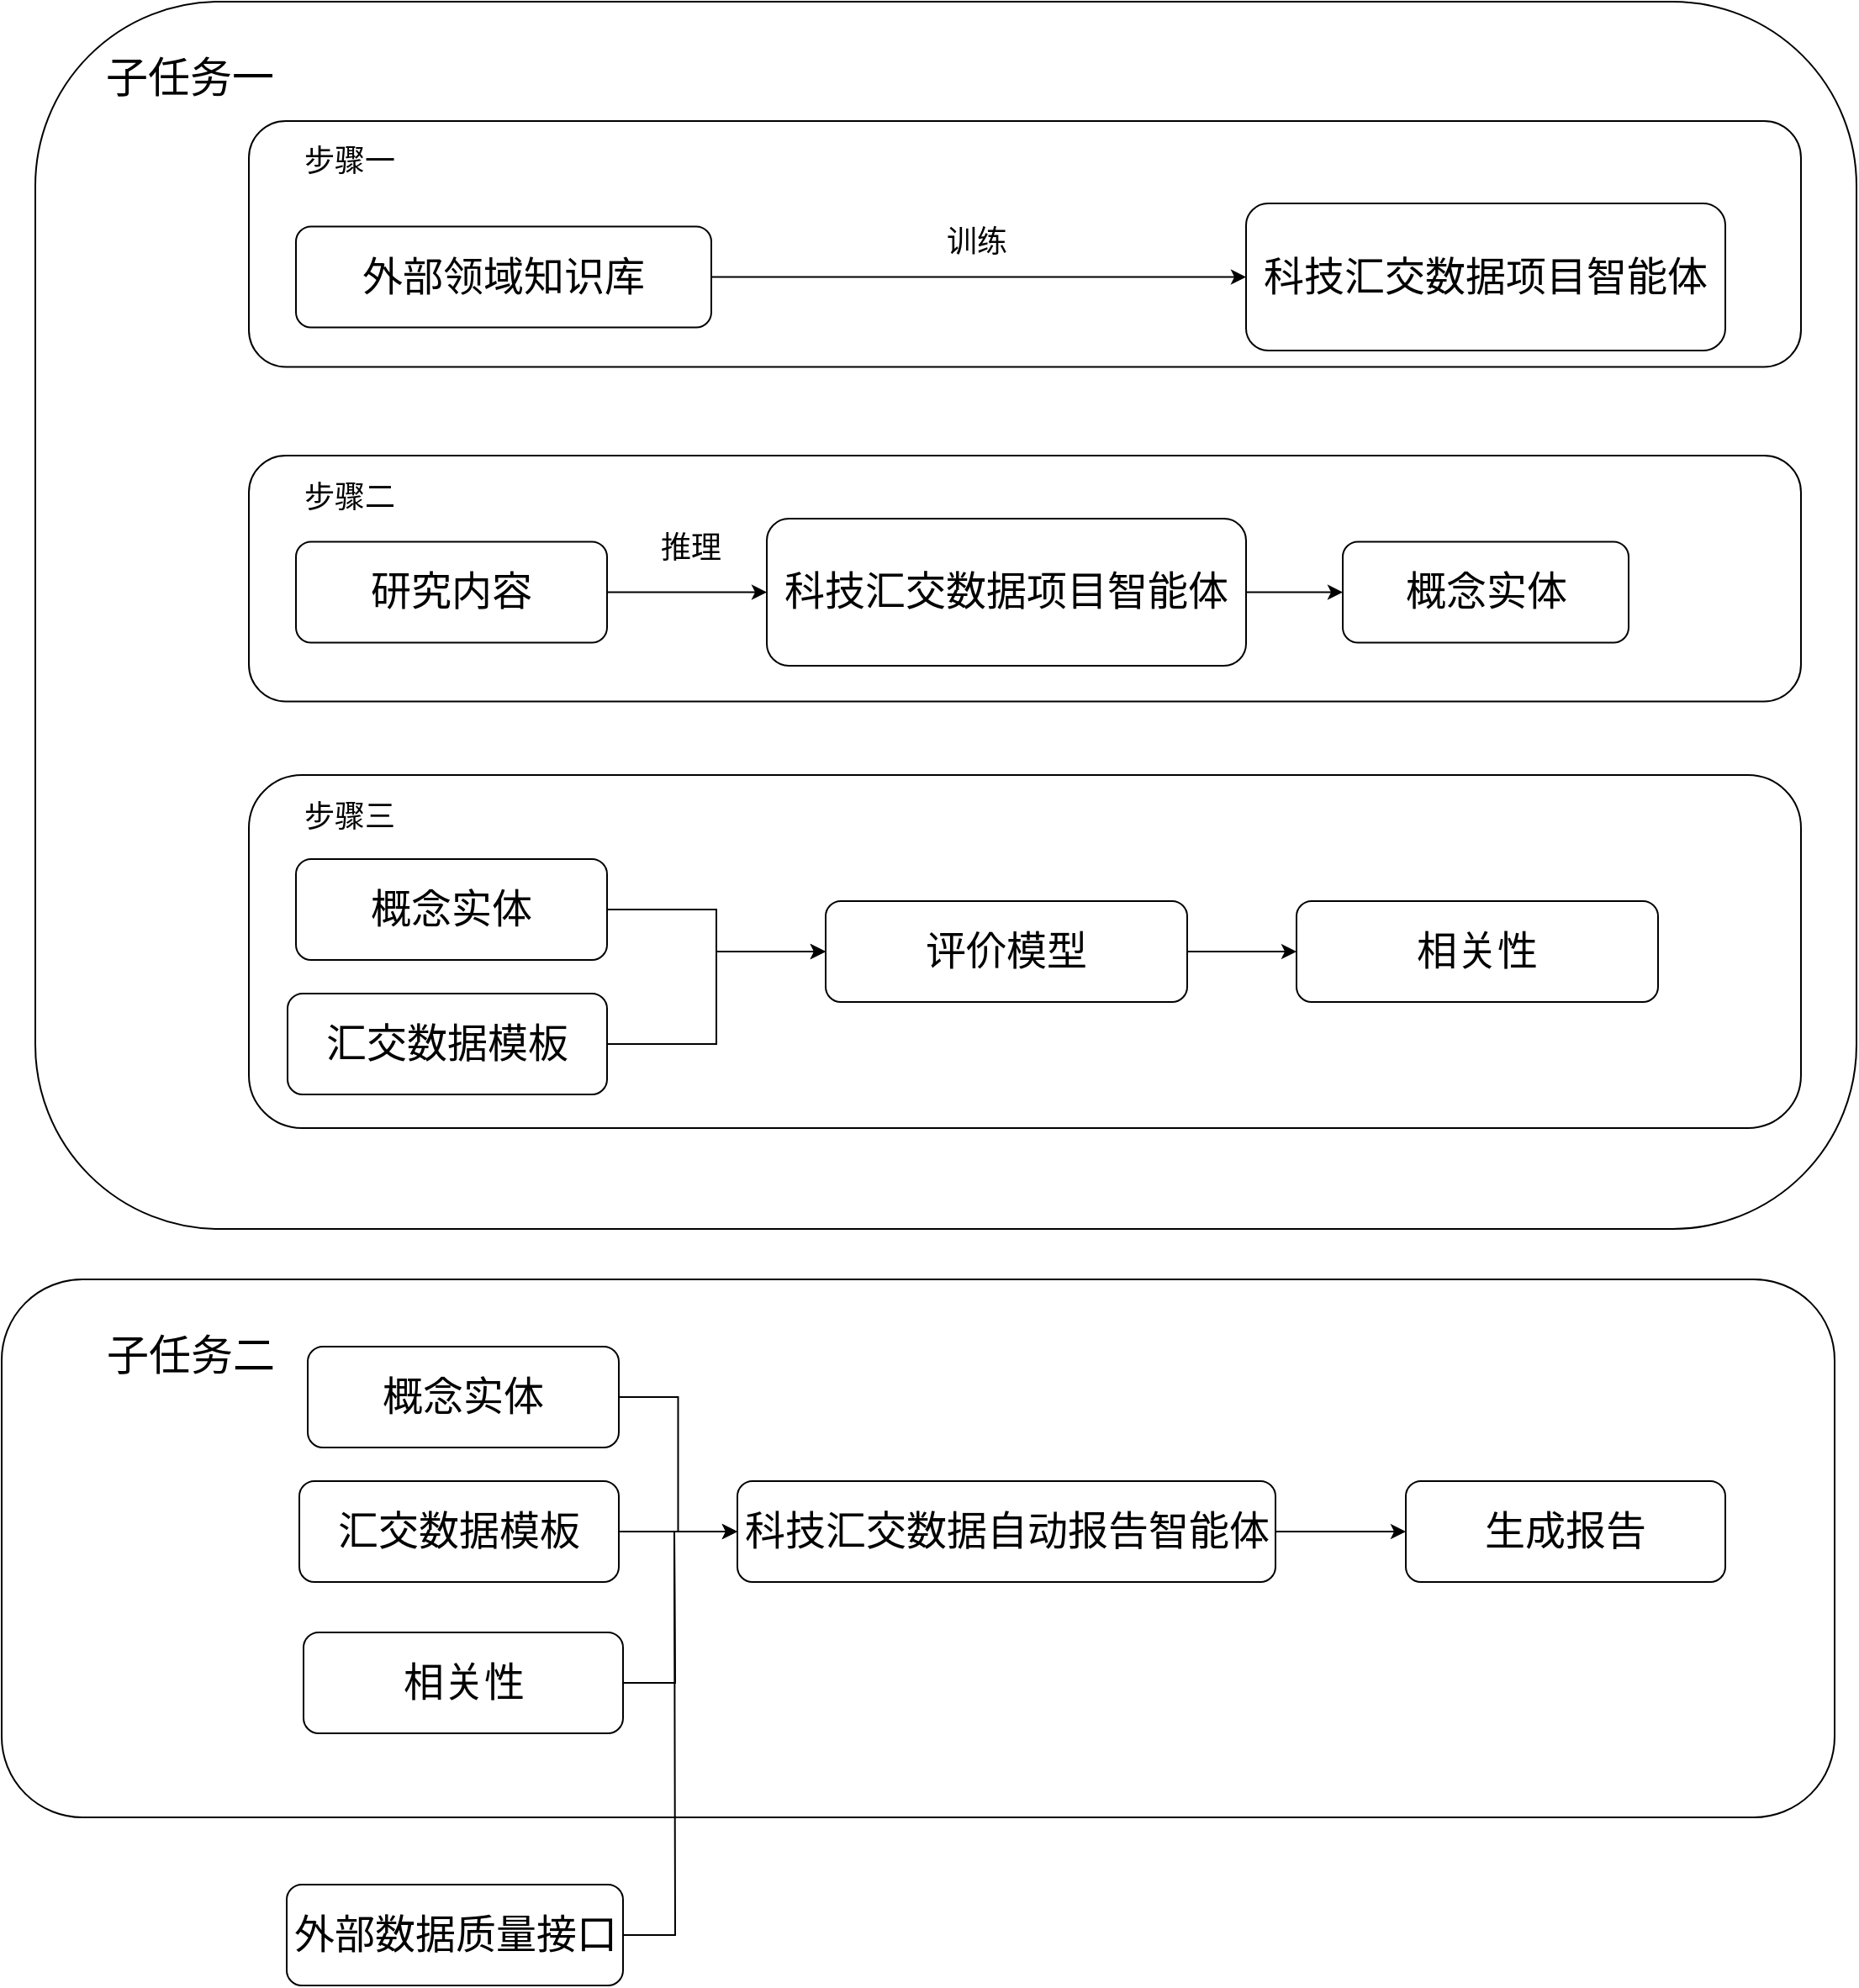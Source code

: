 <mxfile version="24.7.8">
  <diagram name="第 1 页" id="zKvOFfaTHT5-SVP7cOSt">
    <mxGraphModel dx="3434" dy="2525" grid="1" gridSize="10" guides="1" tooltips="1" connect="1" arrows="1" fold="1" page="1" pageScale="1" pageWidth="827" pageHeight="1169" math="0" shadow="0">
      <root>
        <mxCell id="0" />
        <mxCell id="1" parent="0" />
        <mxCell id="U46tP_3I2k7W18DiitfZ-75" value="" style="rounded=1;whiteSpace=wrap;html=1;" vertex="1" parent="1">
          <mxGeometry x="-20" y="-240" width="1083" height="730" as="geometry" />
        </mxCell>
        <mxCell id="U46tP_3I2k7W18DiitfZ-69" value="" style="rounded=1;whiteSpace=wrap;html=1;" vertex="1" parent="1">
          <mxGeometry x="107" y="220" width="923" height="210" as="geometry" />
        </mxCell>
        <mxCell id="U46tP_3I2k7W18DiitfZ-62" value="" style="rounded=1;whiteSpace=wrap;html=1;" vertex="1" parent="1">
          <mxGeometry x="107" y="30" width="923" height="146.25" as="geometry" />
        </mxCell>
        <mxCell id="U46tP_3I2k7W18DiitfZ-60" value="" style="rounded=1;whiteSpace=wrap;html=1;" vertex="1" parent="1">
          <mxGeometry x="107" y="-169" width="923" height="146.25" as="geometry" />
        </mxCell>
        <mxCell id="U46tP_3I2k7W18DiitfZ-2" value="&lt;p style=&quot;margin: 0pt 0pt 0.0pt;&quot; class=&quot;MsoNormal&quot;&gt;&lt;font face=&quot;等线&quot; style=&quot;font-size: 24px;&quot;&gt;科技汇交数据项目智能体&lt;/font&gt;&lt;/p&gt;" style="rounded=1;whiteSpace=wrap;html=1;" vertex="1" parent="1">
          <mxGeometry x="700" y="-120" width="285" height="87.5" as="geometry" />
        </mxCell>
        <mxCell id="U46tP_3I2k7W18DiitfZ-5" value="&lt;p style=&quot;margin: 0pt 0pt 0.0pt; text-align: justify; font-size: 25px;&quot; class=&quot;MsoNormal&quot;&gt;&lt;font face=&quot;等线&quot;&gt;子任务一&lt;/font&gt;&lt;/p&gt;" style="text;html=1;align=center;verticalAlign=middle;whiteSpace=wrap;rounded=0;" vertex="1" parent="1">
          <mxGeometry x="7.5" y="-210" width="127.5" height="30" as="geometry" />
        </mxCell>
        <mxCell id="U46tP_3I2k7W18DiitfZ-74" style="edgeStyle=orthogonalEdgeStyle;rounded=0;orthogonalLoop=1;jettySize=auto;html=1;exitX=1;exitY=0.5;exitDx=0;exitDy=0;entryX=0;entryY=0.5;entryDx=0;entryDy=0;" edge="1" parent="1" source="U46tP_3I2k7W18DiitfZ-8" target="U46tP_3I2k7W18DiitfZ-25">
          <mxGeometry relative="1" as="geometry" />
        </mxCell>
        <mxCell id="U46tP_3I2k7W18DiitfZ-8" value="&lt;p style=&quot;margin: 0pt 0pt 0.0pt; text-align: justify;&quot; class=&quot;MsoNormal&quot;&gt;&lt;font face=&quot;等线&quot; style=&quot;font-size: 24px;&quot;&gt;评价模型&lt;/font&gt;&lt;/p&gt;" style="rounded=1;whiteSpace=wrap;html=1;" vertex="1" parent="1">
          <mxGeometry x="450" y="295" width="215" height="60" as="geometry" />
        </mxCell>
        <mxCell id="U46tP_3I2k7W18DiitfZ-11" value="" style="rounded=1;whiteSpace=wrap;html=1;" vertex="1" parent="1">
          <mxGeometry x="-40" y="520" width="1090" height="320" as="geometry" />
        </mxCell>
        <mxCell id="U46tP_3I2k7W18DiitfZ-13" value="&lt;p style=&quot;margin: 0pt 0pt 0.0pt; text-align: justify; font-size: 25px;&quot; class=&quot;MsoNormal&quot;&gt;&lt;font face=&quot;等线&quot;&gt;子任务二&lt;/font&gt;&lt;/p&gt;" style="text;html=1;align=center;verticalAlign=middle;whiteSpace=wrap;rounded=0;" vertex="1" parent="1">
          <mxGeometry y="550" width="145" height="30" as="geometry" />
        </mxCell>
        <mxCell id="U46tP_3I2k7W18DiitfZ-46" style="edgeStyle=orthogonalEdgeStyle;rounded=0;orthogonalLoop=1;jettySize=auto;html=1;exitX=1;exitY=0.5;exitDx=0;exitDy=0;entryX=0;entryY=0.5;entryDx=0;entryDy=0;" edge="1" parent="1" source="U46tP_3I2k7W18DiitfZ-14" target="U46tP_3I2k7W18DiitfZ-31">
          <mxGeometry relative="1" as="geometry" />
        </mxCell>
        <mxCell id="U46tP_3I2k7W18DiitfZ-14" value="&lt;p style=&quot;margin: 0pt 0pt 0.0pt; text-align: justify;&quot; class=&quot;MsoNormal&quot;&gt;&lt;span style=&quot;font-family: 等线; font-size: 24px; text-align: center;&quot;&gt;科技汇交数据自动报告智能体&lt;/span&gt;&lt;br&gt;&lt;/p&gt;" style="rounded=1;whiteSpace=wrap;html=1;" vertex="1" parent="1">
          <mxGeometry x="397.5" y="640" width="320" height="60" as="geometry" />
        </mxCell>
        <mxCell id="U46tP_3I2k7W18DiitfZ-65" style="edgeStyle=orthogonalEdgeStyle;rounded=0;orthogonalLoop=1;jettySize=auto;html=1;exitX=1;exitY=0.5;exitDx=0;exitDy=0;entryX=0;entryY=0.5;entryDx=0;entryDy=0;" edge="1" parent="1" source="U46tP_3I2k7W18DiitfZ-15" target="U46tP_3I2k7W18DiitfZ-64">
          <mxGeometry relative="1" as="geometry" />
        </mxCell>
        <mxCell id="U46tP_3I2k7W18DiitfZ-15" value="&lt;font style=&quot;font-size: 24px;&quot; face=&quot;等线&quot;&gt;研究内容&lt;/font&gt;" style="rounded=1;whiteSpace=wrap;html=1;" vertex="1" parent="1">
          <mxGeometry x="135" y="81.25" width="185" height="60" as="geometry" />
        </mxCell>
        <mxCell id="U46tP_3I2k7W18DiitfZ-73" style="edgeStyle=orthogonalEdgeStyle;rounded=0;orthogonalLoop=1;jettySize=auto;html=1;exitX=1;exitY=0.5;exitDx=0;exitDy=0;entryX=0;entryY=0.5;entryDx=0;entryDy=0;" edge="1" parent="1" source="U46tP_3I2k7W18DiitfZ-16" target="U46tP_3I2k7W18DiitfZ-8">
          <mxGeometry relative="1" as="geometry">
            <mxPoint x="390" y="330" as="targetPoint" />
          </mxGeometry>
        </mxCell>
        <mxCell id="U46tP_3I2k7W18DiitfZ-16" value="&lt;font style=&quot;font-size: 24px;&quot; face=&quot;等线&quot;&gt;汇交数据模板&lt;/font&gt;" style="rounded=1;whiteSpace=wrap;html=1;" vertex="1" parent="1">
          <mxGeometry x="130" y="350" width="190" height="60" as="geometry" />
        </mxCell>
        <mxCell id="U46tP_3I2k7W18DiitfZ-23" value="&lt;p style=&quot;margin: 0pt 0pt 0.0pt; text-align: justify;&quot; class=&quot;MsoNormal&quot;&gt;&lt;font face=&quot;等线&quot; style=&quot;font-size: 24px;&quot;&gt;概念实体&lt;/font&gt;&lt;/p&gt;" style="rounded=1;whiteSpace=wrap;html=1;" vertex="1" parent="1">
          <mxGeometry x="757.5" y="81.25" width="170" height="60" as="geometry" />
        </mxCell>
        <mxCell id="U46tP_3I2k7W18DiitfZ-25" value="&lt;p style=&quot;margin: 0pt 0pt 0.0pt; text-align: justify;&quot; class=&quot;MsoNormal&quot;&gt;&lt;font face=&quot;等线&quot; style=&quot;font-size: 24px;&quot;&gt;相关性&lt;/font&gt;&lt;/p&gt;" style="rounded=1;whiteSpace=wrap;html=1;" vertex="1" parent="1">
          <mxGeometry x="730" y="295" width="215" height="60" as="geometry" />
        </mxCell>
        <mxCell id="U46tP_3I2k7W18DiitfZ-85" style="edgeStyle=orthogonalEdgeStyle;rounded=0;orthogonalLoop=1;jettySize=auto;html=1;exitX=1;exitY=0.5;exitDx=0;exitDy=0;endArrow=none;endFill=0;" edge="1" parent="1" source="U46tP_3I2k7W18DiitfZ-27">
          <mxGeometry relative="1" as="geometry">
            <mxPoint x="360" y="670" as="targetPoint" />
          </mxGeometry>
        </mxCell>
        <mxCell id="U46tP_3I2k7W18DiitfZ-27" value="&lt;p class=&quot;MsoNormal&quot;&gt;&lt;font style=&quot;font-size: 24px;&quot; face=&quot;等线&quot;&gt;外部数据质量接口&lt;/font&gt;&lt;/p&gt;" style="rounded=1;whiteSpace=wrap;html=1;" vertex="1" parent="1">
          <mxGeometry x="129.5" y="880" width="200" height="60" as="geometry" />
        </mxCell>
        <mxCell id="U46tP_3I2k7W18DiitfZ-31" value="&lt;p style=&quot;margin: 0pt 0pt 0.0pt; text-align: justify;&quot; class=&quot;MsoNormal&quot;&gt;&lt;font face=&quot;Arial&quot;&gt;&lt;span style=&quot;font-size: 24px;&quot;&gt;生成报告&lt;/span&gt;&lt;/font&gt;&lt;/p&gt;" style="rounded=1;whiteSpace=wrap;html=1;" vertex="1" parent="1">
          <mxGeometry x="795" y="640" width="190" height="60" as="geometry" />
        </mxCell>
        <mxCell id="U46tP_3I2k7W18DiitfZ-59" style="edgeStyle=orthogonalEdgeStyle;rounded=0;orthogonalLoop=1;jettySize=auto;html=1;exitX=1;exitY=0.5;exitDx=0;exitDy=0;entryX=0;entryY=0.5;entryDx=0;entryDy=0;" edge="1" parent="1" source="U46tP_3I2k7W18DiitfZ-50" target="U46tP_3I2k7W18DiitfZ-2">
          <mxGeometry relative="1" as="geometry" />
        </mxCell>
        <mxCell id="U46tP_3I2k7W18DiitfZ-50" value="&lt;p style=&quot;margin: 0pt 0pt 0.0pt; text-align: justify;&quot; class=&quot;MsoNormal&quot;&gt;&lt;font face=&quot;等线&quot; style=&quot;font-size: 24px;&quot;&gt;外部领域知识库&lt;/font&gt;&lt;/p&gt;" style="rounded=1;whiteSpace=wrap;html=1;" vertex="1" parent="1">
          <mxGeometry x="135" y="-106.25" width="247" height="60" as="geometry" />
        </mxCell>
        <mxCell id="U46tP_3I2k7W18DiitfZ-57" value="&lt;font style=&quot;font-size: 18px;&quot; face=&quot;等线&quot;&gt;训练&lt;/font&gt;" style="text;html=1;align=center;verticalAlign=middle;whiteSpace=wrap;rounded=0;" vertex="1" parent="1">
          <mxGeometry x="510" y="-111.87" width="60" height="30" as="geometry" />
        </mxCell>
        <mxCell id="U46tP_3I2k7W18DiitfZ-61" value="&lt;font style=&quot;font-size: 18px;&quot; face=&quot;等线&quot;&gt;步骤一&lt;/font&gt;" style="text;html=1;align=center;verticalAlign=middle;whiteSpace=wrap;rounded=0;" vertex="1" parent="1">
          <mxGeometry x="137" y="-160" width="60" height="30" as="geometry" />
        </mxCell>
        <mxCell id="U46tP_3I2k7W18DiitfZ-63" value="&lt;font style=&quot;font-size: 18px;&quot; face=&quot;等线&quot;&gt;步骤二&lt;/font&gt;" style="text;html=1;align=center;verticalAlign=middle;whiteSpace=wrap;rounded=0;" vertex="1" parent="1">
          <mxGeometry x="137" y="40" width="60" height="30" as="geometry" />
        </mxCell>
        <mxCell id="U46tP_3I2k7W18DiitfZ-67" style="edgeStyle=orthogonalEdgeStyle;rounded=0;orthogonalLoop=1;jettySize=auto;html=1;exitX=1;exitY=0.5;exitDx=0;exitDy=0;" edge="1" parent="1" source="U46tP_3I2k7W18DiitfZ-64" target="U46tP_3I2k7W18DiitfZ-23">
          <mxGeometry relative="1" as="geometry" />
        </mxCell>
        <mxCell id="U46tP_3I2k7W18DiitfZ-64" value="&lt;p style=&quot;margin: 0pt 0pt 0.0pt;&quot; class=&quot;MsoNormal&quot;&gt;&lt;font face=&quot;等线&quot; style=&quot;font-size: 24px;&quot;&gt;科技汇交数据项目智能体&lt;/font&gt;&lt;/p&gt;" style="rounded=1;whiteSpace=wrap;html=1;" vertex="1" parent="1">
          <mxGeometry x="415" y="67.5" width="285" height="87.5" as="geometry" />
        </mxCell>
        <mxCell id="U46tP_3I2k7W18DiitfZ-66" value="&lt;font style=&quot;font-size: 18px;&quot; face=&quot;等线&quot;&gt;推理&lt;/font&gt;" style="text;html=1;align=center;verticalAlign=middle;whiteSpace=wrap;rounded=0;" vertex="1" parent="1">
          <mxGeometry x="340" y="70" width="60" height="30" as="geometry" />
        </mxCell>
        <mxCell id="U46tP_3I2k7W18DiitfZ-68" value="&lt;font style=&quot;font-size: 18px;&quot; face=&quot;等线&quot;&gt;步骤三&lt;/font&gt;" style="text;html=1;align=center;verticalAlign=middle;whiteSpace=wrap;rounded=0;" vertex="1" parent="1">
          <mxGeometry x="137" y="230" width="60" height="30" as="geometry" />
        </mxCell>
        <mxCell id="U46tP_3I2k7W18DiitfZ-72" style="edgeStyle=orthogonalEdgeStyle;rounded=0;orthogonalLoop=1;jettySize=auto;html=1;exitX=1;exitY=0.5;exitDx=0;exitDy=0;entryX=0;entryY=0.5;entryDx=0;entryDy=0;" edge="1" parent="1" source="U46tP_3I2k7W18DiitfZ-71" target="U46tP_3I2k7W18DiitfZ-8">
          <mxGeometry relative="1" as="geometry" />
        </mxCell>
        <mxCell id="U46tP_3I2k7W18DiitfZ-71" value="&lt;p style=&quot;margin: 0pt 0pt 0.0pt; text-align: justify;&quot; class=&quot;MsoNormal&quot;&gt;&lt;font face=&quot;等线&quot; style=&quot;font-size: 24px;&quot;&gt;概念实体&lt;/font&gt;&lt;/p&gt;" style="rounded=1;whiteSpace=wrap;html=1;" vertex="1" parent="1">
          <mxGeometry x="135" y="270" width="185" height="60" as="geometry" />
        </mxCell>
        <mxCell id="U46tP_3I2k7W18DiitfZ-84" style="edgeStyle=orthogonalEdgeStyle;rounded=0;orthogonalLoop=1;jettySize=auto;html=1;exitX=1;exitY=0.5;exitDx=0;exitDy=0;endArrow=none;endFill=0;" edge="1" parent="1" source="U46tP_3I2k7W18DiitfZ-76">
          <mxGeometry relative="1" as="geometry">
            <mxPoint x="360" y="670" as="targetPoint" />
          </mxGeometry>
        </mxCell>
        <mxCell id="U46tP_3I2k7W18DiitfZ-76" value="&lt;p style=&quot;margin: 0pt 0pt 0.0pt; text-align: justify;&quot; class=&quot;MsoNormal&quot;&gt;&lt;font face=&quot;等线&quot; style=&quot;font-size: 24px;&quot;&gt;相关性&lt;/font&gt;&lt;/p&gt;" style="rounded=1;whiteSpace=wrap;html=1;" vertex="1" parent="1">
          <mxGeometry x="139.5" y="730" width="190" height="60" as="geometry" />
        </mxCell>
        <mxCell id="U46tP_3I2k7W18DiitfZ-81" style="edgeStyle=orthogonalEdgeStyle;rounded=0;orthogonalLoop=1;jettySize=auto;html=1;exitX=1;exitY=0.5;exitDx=0;exitDy=0;entryX=0;entryY=0.5;entryDx=0;entryDy=0;" edge="1" parent="1" source="U46tP_3I2k7W18DiitfZ-77" target="U46tP_3I2k7W18DiitfZ-14">
          <mxGeometry relative="1" as="geometry" />
        </mxCell>
        <mxCell id="U46tP_3I2k7W18DiitfZ-77" value="&lt;p style=&quot;margin: 0pt 0pt 0.0pt; text-align: justify;&quot; class=&quot;MsoNormal&quot;&gt;&lt;font face=&quot;等线&quot; style=&quot;font-size: 24px;&quot;&gt;概念实体&lt;/font&gt;&lt;/p&gt;" style="rounded=1;whiteSpace=wrap;html=1;" vertex="1" parent="1">
          <mxGeometry x="142" y="560" width="185" height="60" as="geometry" />
        </mxCell>
        <mxCell id="U46tP_3I2k7W18DiitfZ-82" style="edgeStyle=orthogonalEdgeStyle;rounded=0;orthogonalLoop=1;jettySize=auto;html=1;exitX=1;exitY=0.5;exitDx=0;exitDy=0;entryX=0;entryY=0.5;entryDx=0;entryDy=0;" edge="1" parent="1" source="U46tP_3I2k7W18DiitfZ-78" target="U46tP_3I2k7W18DiitfZ-14">
          <mxGeometry relative="1" as="geometry" />
        </mxCell>
        <mxCell id="U46tP_3I2k7W18DiitfZ-78" value="&lt;font style=&quot;font-size: 24px;&quot; face=&quot;等线&quot;&gt;汇交数据模板&lt;/font&gt;" style="rounded=1;whiteSpace=wrap;html=1;" vertex="1" parent="1">
          <mxGeometry x="137" y="640" width="190" height="60" as="geometry" />
        </mxCell>
      </root>
    </mxGraphModel>
  </diagram>
</mxfile>
